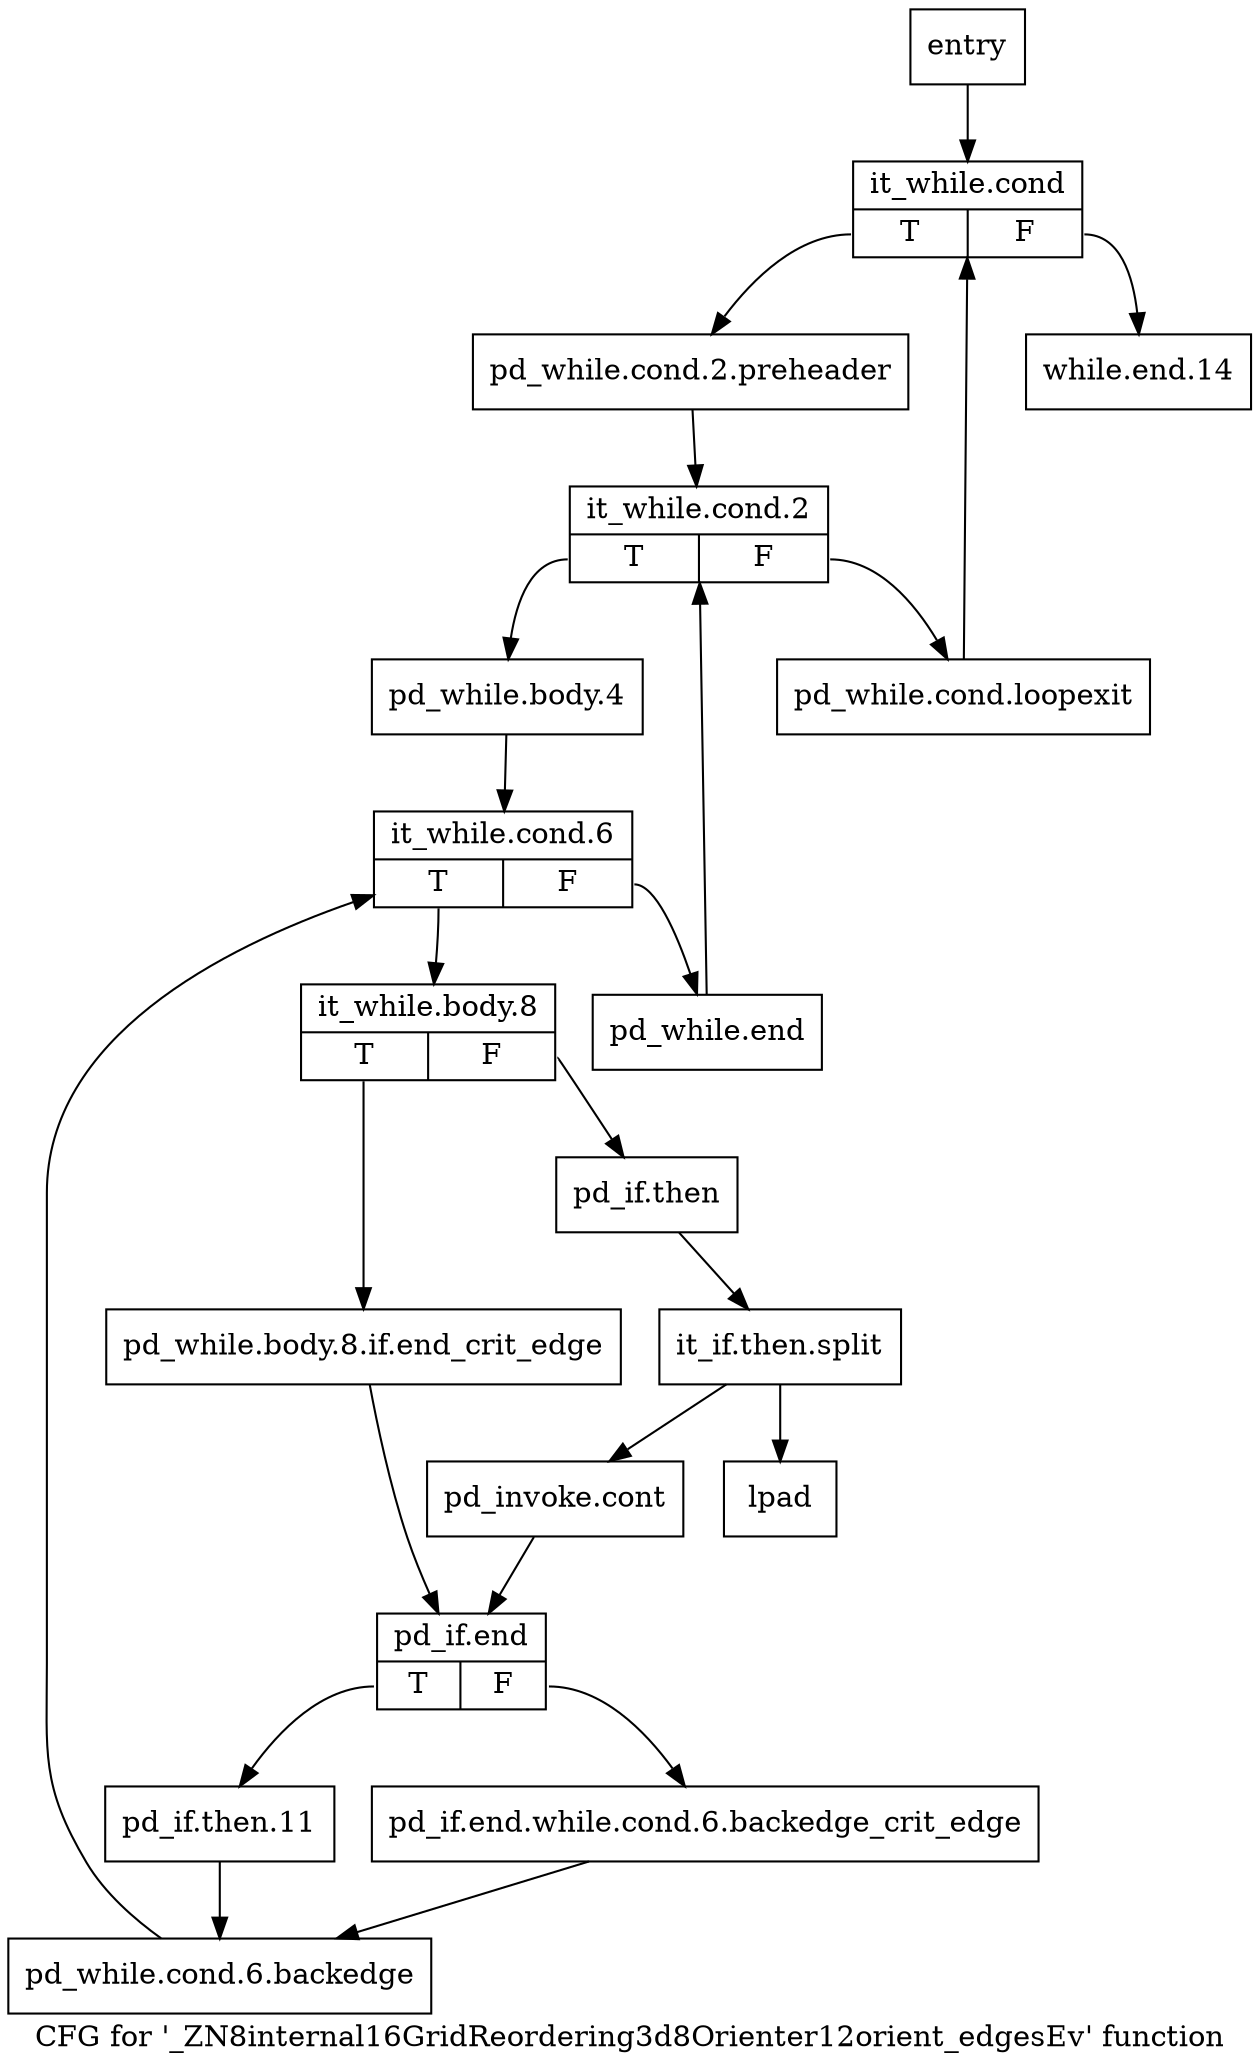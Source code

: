 digraph "CFG for '_ZN8internal16GridReordering3d8Orienter12orient_edgesEv' function" {
	label="CFG for '_ZN8internal16GridReordering3d8Orienter12orient_edgesEv' function";

	Node0x5db0e20 [shape=record,label="{entry}"];
	Node0x5db0e20 -> Node0x5ddd070;
	Node0x5ddd020 [shape=record,label="{pd_while.cond.loopexit}"];
	Node0x5ddd020 -> Node0x5ddd070;
	Node0x5ddd070 [shape=record,label="{it_while.cond|{<s0>T|<s1>F}}"];
	Node0x5ddd070:s0 -> Node0x5ddd0c0;
	Node0x5ddd070:s1 -> Node0x5ddd520;
	Node0x5ddd0c0 [shape=record,label="{pd_while.cond.2.preheader}"];
	Node0x5ddd0c0 -> Node0x5ddd110;
	Node0x5ddd110 [shape=record,label="{it_while.cond.2|{<s0>T|<s1>F}}"];
	Node0x5ddd110:s0 -> Node0x5ddd160;
	Node0x5ddd110:s1 -> Node0x5ddd020;
	Node0x5ddd160 [shape=record,label="{pd_while.body.4}"];
	Node0x5ddd160 -> Node0x5ddd1b0;
	Node0x5ddd1b0 [shape=record,label="{it_while.cond.6|{<s0>T|<s1>F}}"];
	Node0x5ddd1b0:s0 -> Node0x5ddd200;
	Node0x5ddd1b0:s1 -> Node0x5ddd4d0;
	Node0x5ddd200 [shape=record,label="{it_while.body.8|{<s0>T|<s1>F}}"];
	Node0x5ddd200:s0 -> Node0x5ddd250;
	Node0x5ddd200:s1 -> Node0x5ddd2a0;
	Node0x5ddd250 [shape=record,label="{pd_while.body.8.if.end_crit_edge}"];
	Node0x5ddd250 -> Node0x5ddd390;
	Node0x5ddd2a0 [shape=record,label="{pd_if.then}"];
	Node0x5ddd2a0 -> Node0xa97a660;
	Node0xa97a660 [shape=record,label="{it_if.then.split}"];
	Node0xa97a660 -> Node0x5ddd2f0;
	Node0xa97a660 -> Node0x5ddd340;
	Node0x5ddd2f0 [shape=record,label="{pd_invoke.cont}"];
	Node0x5ddd2f0 -> Node0x5ddd390;
	Node0x5ddd340 [shape=record,label="{lpad}"];
	Node0x5ddd390 [shape=record,label="{pd_if.end|{<s0>T|<s1>F}}"];
	Node0x5ddd390:s0 -> Node0x5ddd430;
	Node0x5ddd390:s1 -> Node0x5ddd3e0;
	Node0x5ddd3e0 [shape=record,label="{pd_if.end.while.cond.6.backedge_crit_edge}"];
	Node0x5ddd3e0 -> Node0x5ddd480;
	Node0x5ddd430 [shape=record,label="{pd_if.then.11}"];
	Node0x5ddd430 -> Node0x5ddd480;
	Node0x5ddd480 [shape=record,label="{pd_while.cond.6.backedge}"];
	Node0x5ddd480 -> Node0x5ddd1b0;
	Node0x5ddd4d0 [shape=record,label="{pd_while.end}"];
	Node0x5ddd4d0 -> Node0x5ddd110;
	Node0x5ddd520 [shape=record,label="{while.end.14}"];
}
